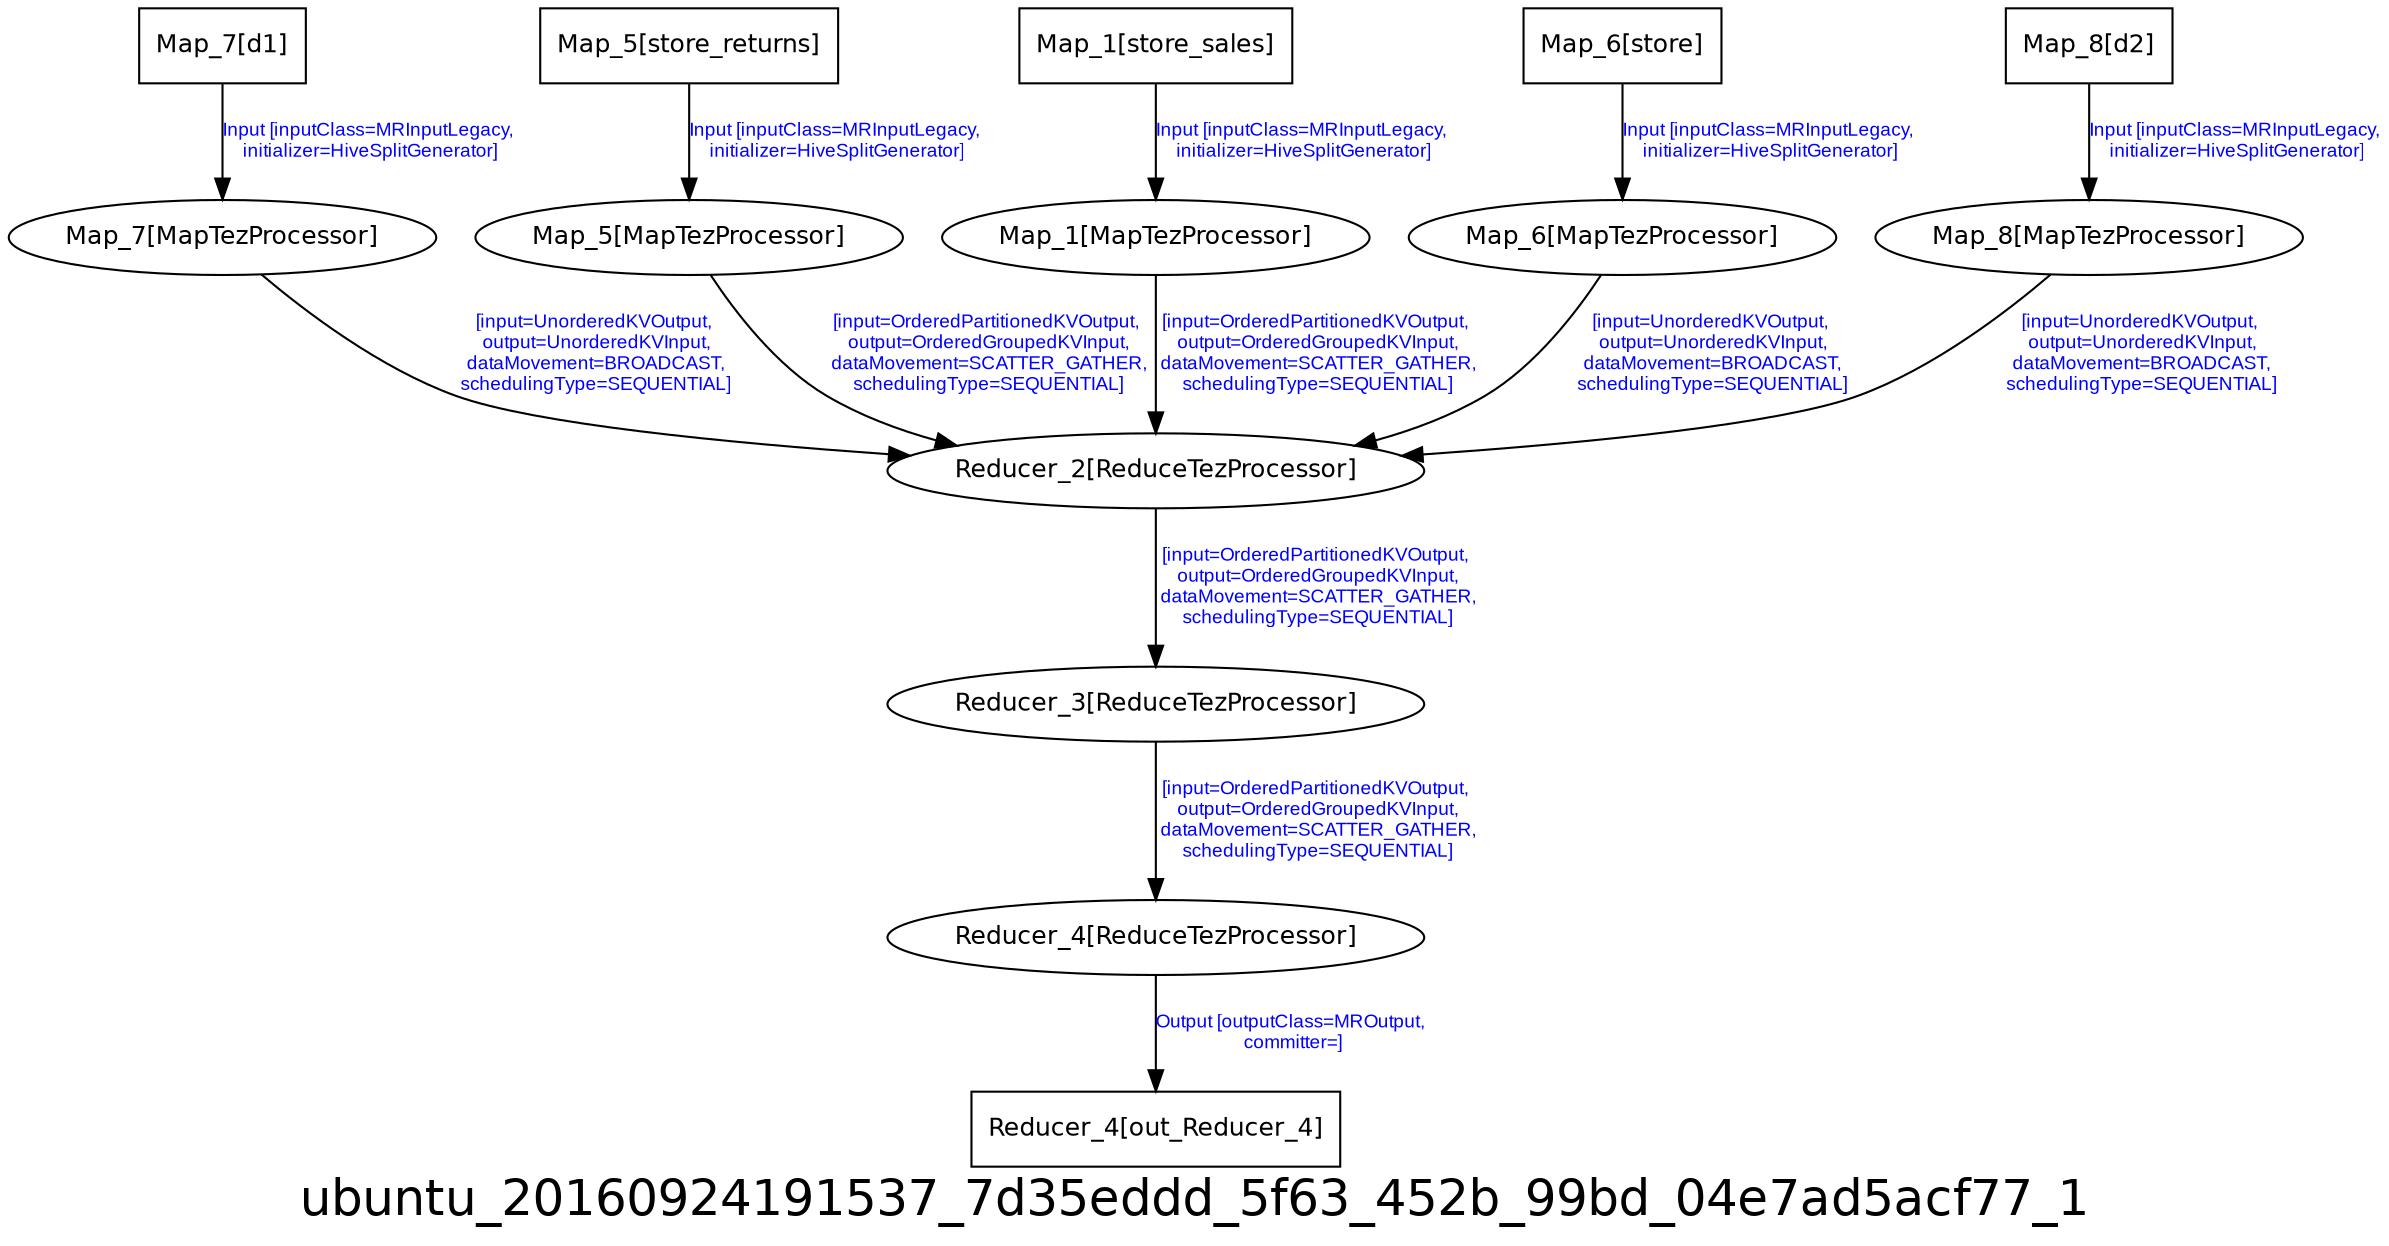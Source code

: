 digraph ubuntu_20160924191537_7d35eddd_5f63_452b_99bd_04e7ad5acf77_1 {
graph [ label="ubuntu_20160924191537_7d35eddd_5f63_452b_99bd_04e7ad5acf77_1", fontsize=24, fontname=Helvetica];
node [fontsize=12, fontname=Helvetica];
edge [fontsize=9, fontcolor=blue, fontname=Arial];
"ubuntu_20160924191537_7d35eddd_5f63_452b_99bd_04e7ad5acf77_1.Map_8" [ label = "Map_8[MapTezProcessor]" ];
"ubuntu_20160924191537_7d35eddd_5f63_452b_99bd_04e7ad5acf77_1.Map_8" -> "ubuntu_20160924191537_7d35eddd_5f63_452b_99bd_04e7ad5acf77_1.Reducer_2" [ label = "[input=UnorderedKVOutput,\n output=UnorderedKVInput,\n dataMovement=BROADCAST,\n schedulingType=SEQUENTIAL]" ];
"ubuntu_20160924191537_7d35eddd_5f63_452b_99bd_04e7ad5acf77_1.Map_7_d1" [ label = "Map_7[d1]", shape = "box" ];
"ubuntu_20160924191537_7d35eddd_5f63_452b_99bd_04e7ad5acf77_1.Map_7_d1" -> "ubuntu_20160924191537_7d35eddd_5f63_452b_99bd_04e7ad5acf77_1.Map_7" [ label = "Input [inputClass=MRInputLegacy,\n initializer=HiveSplitGenerator]" ];
"ubuntu_20160924191537_7d35eddd_5f63_452b_99bd_04e7ad5acf77_1.Map_5_store_returns" [ label = "Map_5[store_returns]", shape = "box" ];
"ubuntu_20160924191537_7d35eddd_5f63_452b_99bd_04e7ad5acf77_1.Map_5_store_returns" -> "ubuntu_20160924191537_7d35eddd_5f63_452b_99bd_04e7ad5acf77_1.Map_5" [ label = "Input [inputClass=MRInputLegacy,\n initializer=HiveSplitGenerator]" ];
"ubuntu_20160924191537_7d35eddd_5f63_452b_99bd_04e7ad5acf77_1.Reducer_4_out_Reducer_4" [ label = "Reducer_4[out_Reducer_4]", shape = "box" ];
"ubuntu_20160924191537_7d35eddd_5f63_452b_99bd_04e7ad5acf77_1.Map_5" [ label = "Map_5[MapTezProcessor]" ];
"ubuntu_20160924191537_7d35eddd_5f63_452b_99bd_04e7ad5acf77_1.Map_5" -> "ubuntu_20160924191537_7d35eddd_5f63_452b_99bd_04e7ad5acf77_1.Reducer_2" [ label = "[input=OrderedPartitionedKVOutput,\n output=OrderedGroupedKVInput,\n dataMovement=SCATTER_GATHER,\n schedulingType=SEQUENTIAL]" ];
"ubuntu_20160924191537_7d35eddd_5f63_452b_99bd_04e7ad5acf77_1.Map_1" [ label = "Map_1[MapTezProcessor]" ];
"ubuntu_20160924191537_7d35eddd_5f63_452b_99bd_04e7ad5acf77_1.Map_1" -> "ubuntu_20160924191537_7d35eddd_5f63_452b_99bd_04e7ad5acf77_1.Reducer_2" [ label = "[input=OrderedPartitionedKVOutput,\n output=OrderedGroupedKVInput,\n dataMovement=SCATTER_GATHER,\n schedulingType=SEQUENTIAL]" ];
"ubuntu_20160924191537_7d35eddd_5f63_452b_99bd_04e7ad5acf77_1.Map_1_store_sales" [ label = "Map_1[store_sales]", shape = "box" ];
"ubuntu_20160924191537_7d35eddd_5f63_452b_99bd_04e7ad5acf77_1.Map_1_store_sales" -> "ubuntu_20160924191537_7d35eddd_5f63_452b_99bd_04e7ad5acf77_1.Map_1" [ label = "Input [inputClass=MRInputLegacy,\n initializer=HiveSplitGenerator]" ];
"ubuntu_20160924191537_7d35eddd_5f63_452b_99bd_04e7ad5acf77_1.Map_7" [ label = "Map_7[MapTezProcessor]" ];
"ubuntu_20160924191537_7d35eddd_5f63_452b_99bd_04e7ad5acf77_1.Map_7" -> "ubuntu_20160924191537_7d35eddd_5f63_452b_99bd_04e7ad5acf77_1.Reducer_2" [ label = "[input=UnorderedKVOutput,\n output=UnorderedKVInput,\n dataMovement=BROADCAST,\n schedulingType=SEQUENTIAL]" ];
"ubuntu_20160924191537_7d35eddd_5f63_452b_99bd_04e7ad5acf77_1.Reducer_3" [ label = "Reducer_3[ReduceTezProcessor]" ];
"ubuntu_20160924191537_7d35eddd_5f63_452b_99bd_04e7ad5acf77_1.Reducer_3" -> "ubuntu_20160924191537_7d35eddd_5f63_452b_99bd_04e7ad5acf77_1.Reducer_4" [ label = "[input=OrderedPartitionedKVOutput,\n output=OrderedGroupedKVInput,\n dataMovement=SCATTER_GATHER,\n schedulingType=SEQUENTIAL]" ];
"ubuntu_20160924191537_7d35eddd_5f63_452b_99bd_04e7ad5acf77_1.Reducer_2" [ label = "Reducer_2[ReduceTezProcessor]" ];
"ubuntu_20160924191537_7d35eddd_5f63_452b_99bd_04e7ad5acf77_1.Reducer_2" -> "ubuntu_20160924191537_7d35eddd_5f63_452b_99bd_04e7ad5acf77_1.Reducer_3" [ label = "[input=OrderedPartitionedKVOutput,\n output=OrderedGroupedKVInput,\n dataMovement=SCATTER_GATHER,\n schedulingType=SEQUENTIAL]" ];
"ubuntu_20160924191537_7d35eddd_5f63_452b_99bd_04e7ad5acf77_1.Map_8_d2" [ label = "Map_8[d2]", shape = "box" ];
"ubuntu_20160924191537_7d35eddd_5f63_452b_99bd_04e7ad5acf77_1.Map_8_d2" -> "ubuntu_20160924191537_7d35eddd_5f63_452b_99bd_04e7ad5acf77_1.Map_8" [ label = "Input [inputClass=MRInputLegacy,\n initializer=HiveSplitGenerator]" ];
"ubuntu_20160924191537_7d35eddd_5f63_452b_99bd_04e7ad5acf77_1.Reducer_4" [ label = "Reducer_4[ReduceTezProcessor]" ];
"ubuntu_20160924191537_7d35eddd_5f63_452b_99bd_04e7ad5acf77_1.Reducer_4" -> "ubuntu_20160924191537_7d35eddd_5f63_452b_99bd_04e7ad5acf77_1.Reducer_4_out_Reducer_4" [ label = "Output [outputClass=MROutput,\n committer=]" ];
"ubuntu_20160924191537_7d35eddd_5f63_452b_99bd_04e7ad5acf77_1.Map_6" [ label = "Map_6[MapTezProcessor]" ];
"ubuntu_20160924191537_7d35eddd_5f63_452b_99bd_04e7ad5acf77_1.Map_6" -> "ubuntu_20160924191537_7d35eddd_5f63_452b_99bd_04e7ad5acf77_1.Reducer_2" [ label = "[input=UnorderedKVOutput,\n output=UnorderedKVInput,\n dataMovement=BROADCAST,\n schedulingType=SEQUENTIAL]" ];
"ubuntu_20160924191537_7d35eddd_5f63_452b_99bd_04e7ad5acf77_1.Map_6_store" [ label = "Map_6[store]", shape = "box" ];
"ubuntu_20160924191537_7d35eddd_5f63_452b_99bd_04e7ad5acf77_1.Map_6_store" -> "ubuntu_20160924191537_7d35eddd_5f63_452b_99bd_04e7ad5acf77_1.Map_6" [ label = "Input [inputClass=MRInputLegacy,\n initializer=HiveSplitGenerator]" ];
}
